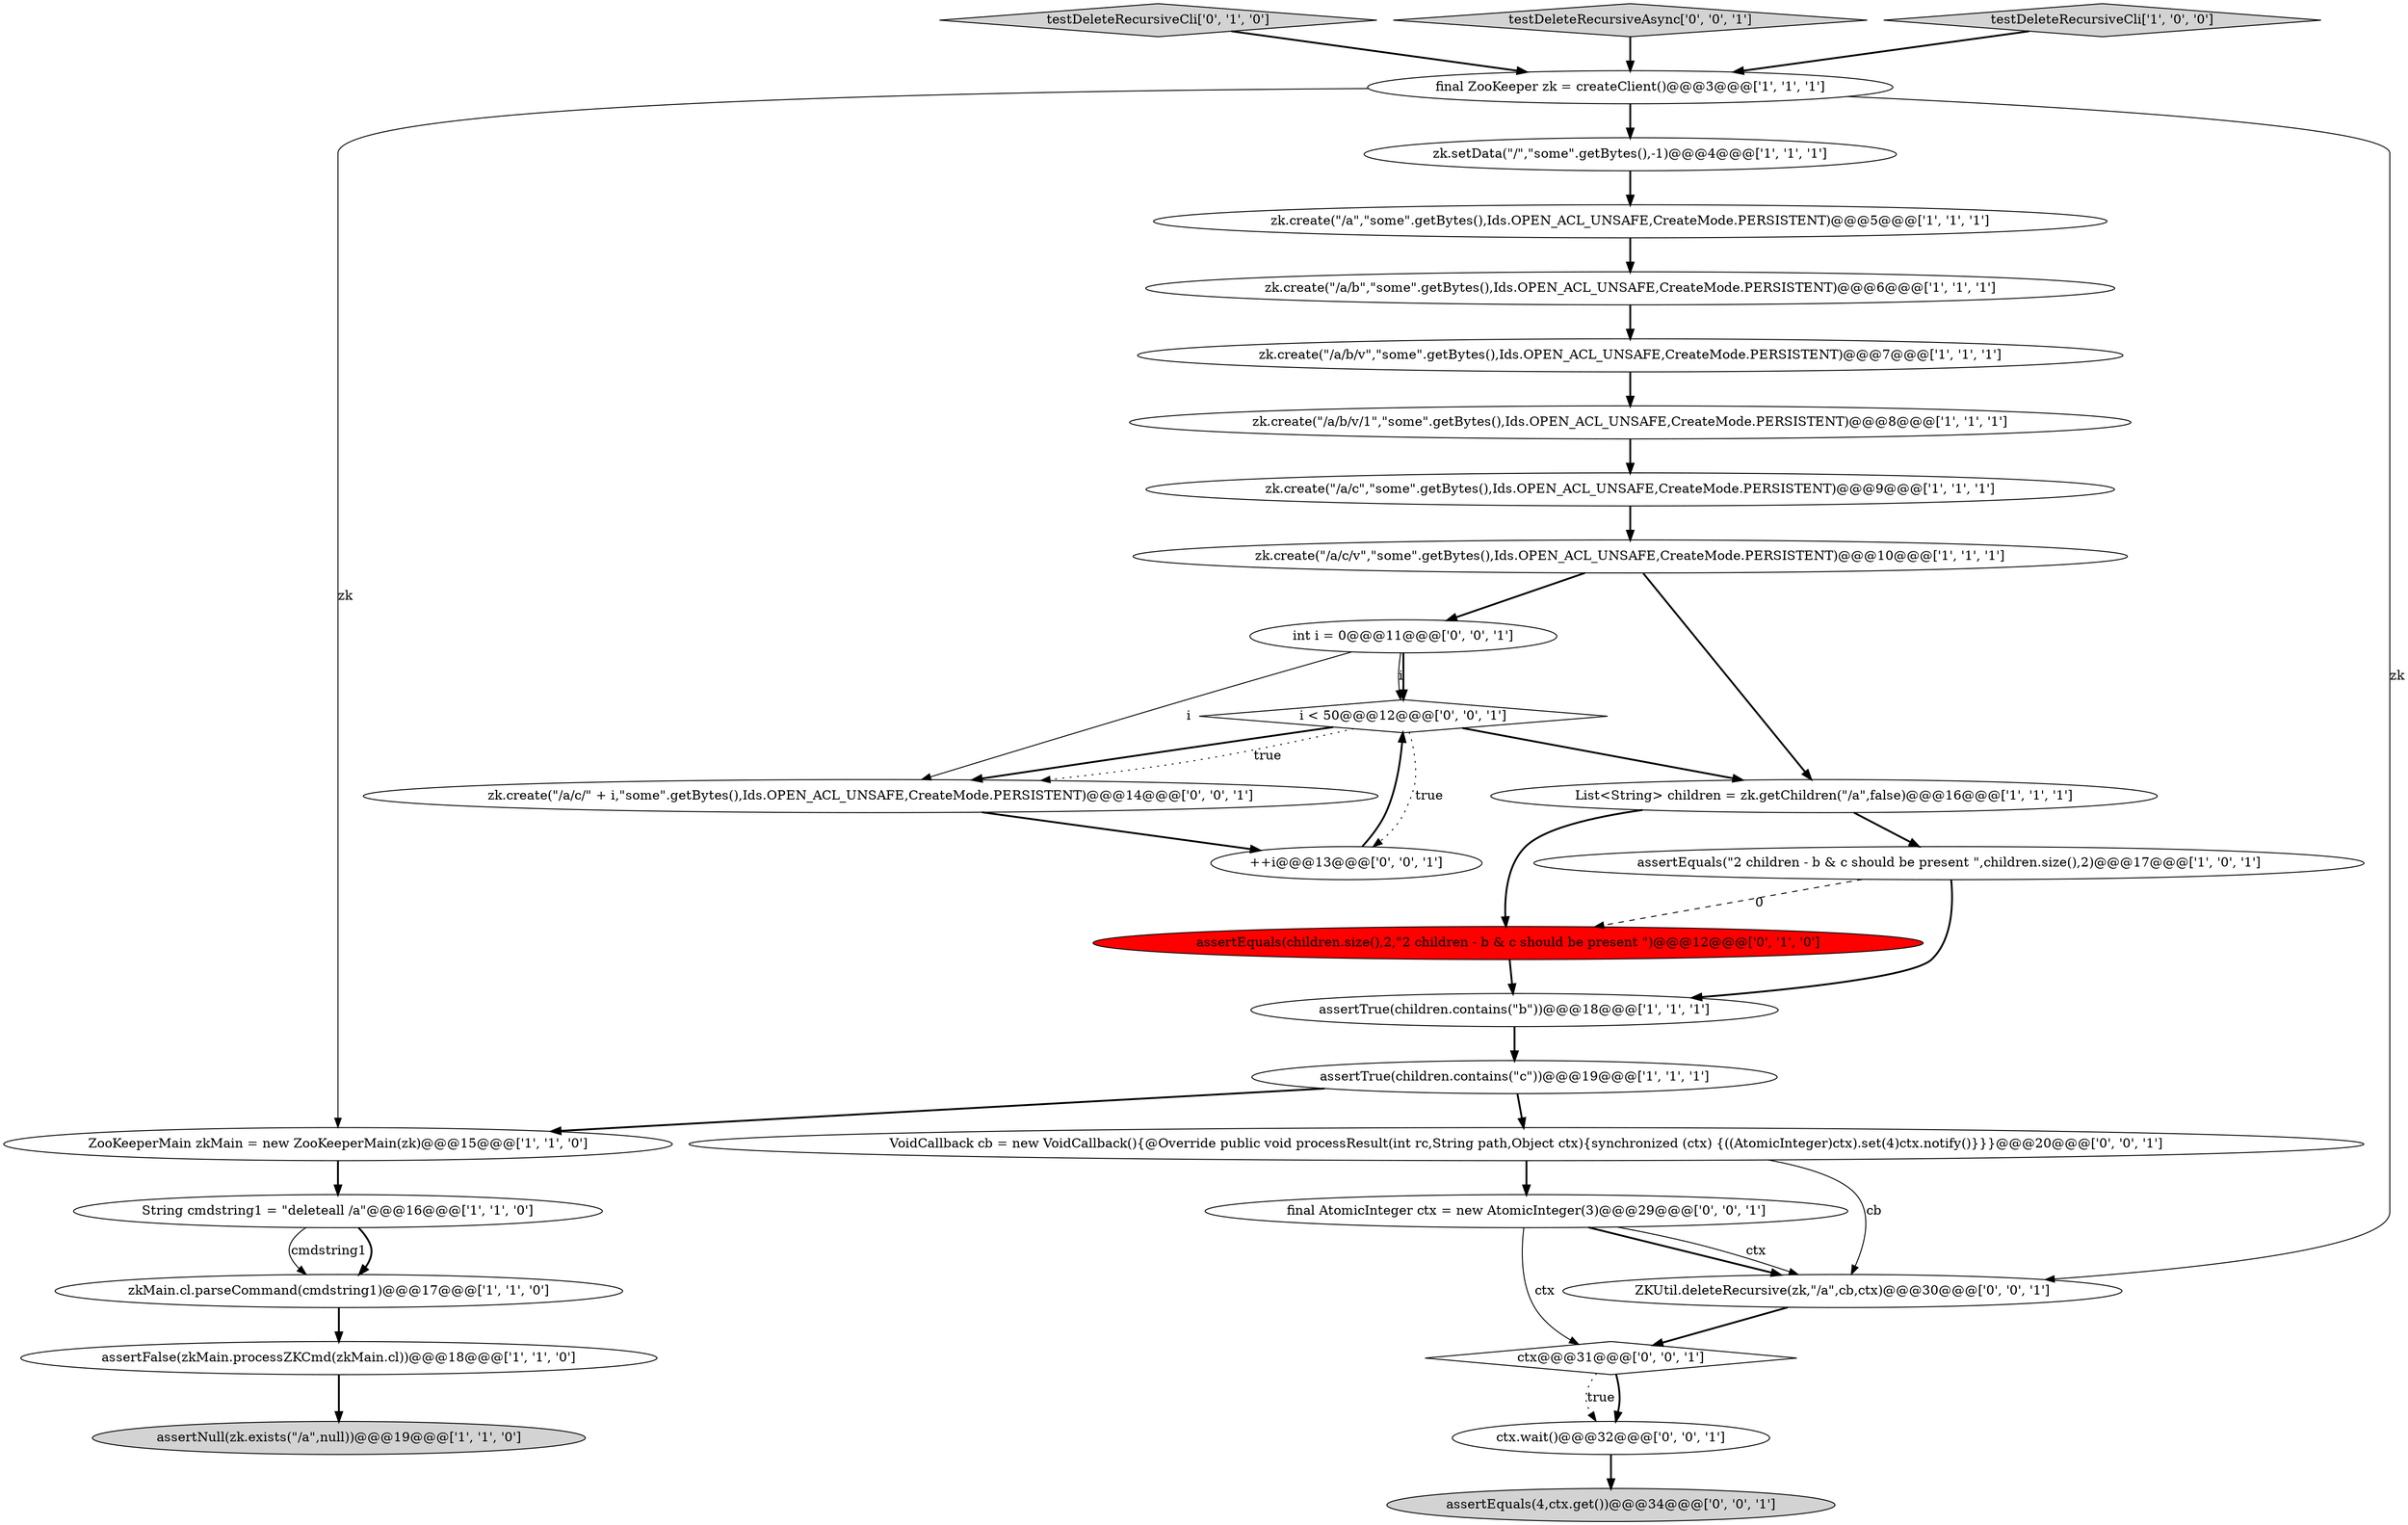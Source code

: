 digraph {
6 [style = filled, label = "assertFalse(zkMain.processZKCmd(zkMain.cl))@@@18@@@['1', '1', '0']", fillcolor = white, shape = ellipse image = "AAA0AAABBB1BBB"];
12 [style = filled, label = "zk.create(\"/a/b\",\"some\".getBytes(),Ids.OPEN_ACL_UNSAFE,CreateMode.PERSISTENT)@@@6@@@['1', '1', '1']", fillcolor = white, shape = ellipse image = "AAA0AAABBB1BBB"];
27 [style = filled, label = "i < 50@@@12@@@['0', '0', '1']", fillcolor = white, shape = diamond image = "AAA0AAABBB3BBB"];
29 [style = filled, label = "VoidCallback cb = new VoidCallback(){@Override public void processResult(int rc,String path,Object ctx){synchronized (ctx) {((AtomicInteger)ctx).set(4)ctx.notify()}}}@@@20@@@['0', '0', '1']", fillcolor = white, shape = ellipse image = "AAA0AAABBB3BBB"];
7 [style = filled, label = "final ZooKeeper zk = createClient()@@@3@@@['1', '1', '1']", fillcolor = white, shape = ellipse image = "AAA0AAABBB1BBB"];
9 [style = filled, label = "assertTrue(children.contains(\"c\"))@@@19@@@['1', '1', '1']", fillcolor = white, shape = ellipse image = "AAA0AAABBB1BBB"];
1 [style = filled, label = "zk.create(\"/a\",\"some\".getBytes(),Ids.OPEN_ACL_UNSAFE,CreateMode.PERSISTENT)@@@5@@@['1', '1', '1']", fillcolor = white, shape = ellipse image = "AAA0AAABBB1BBB"];
0 [style = filled, label = "ZooKeeperMain zkMain = new ZooKeeperMain(zk)@@@15@@@['1', '1', '0']", fillcolor = white, shape = ellipse image = "AAA0AAABBB1BBB"];
18 [style = filled, label = "testDeleteRecursiveCli['0', '1', '0']", fillcolor = lightgray, shape = diamond image = "AAA0AAABBB2BBB"];
20 [style = filled, label = "int i = 0@@@11@@@['0', '0', '1']", fillcolor = white, shape = ellipse image = "AAA0AAABBB3BBB"];
24 [style = filled, label = "testDeleteRecursiveAsync['0', '0', '1']", fillcolor = lightgray, shape = diamond image = "AAA0AAABBB3BBB"];
4 [style = filled, label = "zk.setData(\"/\",\"some\".getBytes(),-1)@@@4@@@['1', '1', '1']", fillcolor = white, shape = ellipse image = "AAA0AAABBB1BBB"];
26 [style = filled, label = "assertEquals(4,ctx.get())@@@34@@@['0', '0', '1']", fillcolor = lightgray, shape = ellipse image = "AAA0AAABBB3BBB"];
11 [style = filled, label = "zk.create(\"/a/c/v\",\"some\".getBytes(),Ids.OPEN_ACL_UNSAFE,CreateMode.PERSISTENT)@@@10@@@['1', '1', '1']", fillcolor = white, shape = ellipse image = "AAA0AAABBB1BBB"];
23 [style = filled, label = "ctx@@@31@@@['0', '0', '1']", fillcolor = white, shape = diamond image = "AAA0AAABBB3BBB"];
15 [style = filled, label = "assertEquals(\"2 children - b & c should be present \",children.size(),2)@@@17@@@['1', '0', '1']", fillcolor = white, shape = ellipse image = "AAA0AAABBB1BBB"];
22 [style = filled, label = "ZKUtil.deleteRecursive(zk,\"/a\",cb,ctx)@@@30@@@['0', '0', '1']", fillcolor = white, shape = ellipse image = "AAA0AAABBB3BBB"];
13 [style = filled, label = "zk.create(\"/a/b/v\",\"some\".getBytes(),Ids.OPEN_ACL_UNSAFE,CreateMode.PERSISTENT)@@@7@@@['1', '1', '1']", fillcolor = white, shape = ellipse image = "AAA0AAABBB1BBB"];
19 [style = filled, label = "assertEquals(children.size(),2,\"2 children - b & c should be present \")@@@12@@@['0', '1', '0']", fillcolor = red, shape = ellipse image = "AAA1AAABBB2BBB"];
25 [style = filled, label = "zk.create(\"/a/c/\" + i,\"some\".getBytes(),Ids.OPEN_ACL_UNSAFE,CreateMode.PERSISTENT)@@@14@@@['0', '0', '1']", fillcolor = white, shape = ellipse image = "AAA0AAABBB3BBB"];
21 [style = filled, label = "++i@@@13@@@['0', '0', '1']", fillcolor = white, shape = ellipse image = "AAA0AAABBB3BBB"];
28 [style = filled, label = "final AtomicInteger ctx = new AtomicInteger(3)@@@29@@@['0', '0', '1']", fillcolor = white, shape = ellipse image = "AAA0AAABBB3BBB"];
8 [style = filled, label = "List<String> children = zk.getChildren(\"/a\",false)@@@16@@@['1', '1', '1']", fillcolor = white, shape = ellipse image = "AAA0AAABBB1BBB"];
30 [style = filled, label = "ctx.wait()@@@32@@@['0', '0', '1']", fillcolor = white, shape = ellipse image = "AAA0AAABBB3BBB"];
16 [style = filled, label = "assertTrue(children.contains(\"b\"))@@@18@@@['1', '1', '1']", fillcolor = white, shape = ellipse image = "AAA0AAABBB1BBB"];
17 [style = filled, label = "zkMain.cl.parseCommand(cmdstring1)@@@17@@@['1', '1', '0']", fillcolor = white, shape = ellipse image = "AAA0AAABBB1BBB"];
3 [style = filled, label = "testDeleteRecursiveCli['1', '0', '0']", fillcolor = lightgray, shape = diamond image = "AAA0AAABBB1BBB"];
2 [style = filled, label = "zk.create(\"/a/c\",\"some\".getBytes(),Ids.OPEN_ACL_UNSAFE,CreateMode.PERSISTENT)@@@9@@@['1', '1', '1']", fillcolor = white, shape = ellipse image = "AAA0AAABBB1BBB"];
10 [style = filled, label = "zk.create(\"/a/b/v/1\",\"some\".getBytes(),Ids.OPEN_ACL_UNSAFE,CreateMode.PERSISTENT)@@@8@@@['1', '1', '1']", fillcolor = white, shape = ellipse image = "AAA0AAABBB1BBB"];
14 [style = filled, label = "assertNull(zk.exists(\"/a\",null))@@@19@@@['1', '1', '0']", fillcolor = lightgray, shape = ellipse image = "AAA0AAABBB1BBB"];
5 [style = filled, label = "String cmdstring1 = \"deleteall /a\"@@@16@@@['1', '1', '0']", fillcolor = white, shape = ellipse image = "AAA0AAABBB1BBB"];
13->10 [style = bold, label=""];
11->20 [style = bold, label=""];
8->15 [style = bold, label=""];
9->0 [style = bold, label=""];
23->30 [style = bold, label=""];
27->25 [style = dotted, label="true"];
29->22 [style = solid, label="cb"];
17->6 [style = bold, label=""];
21->27 [style = bold, label=""];
28->22 [style = bold, label=""];
8->19 [style = bold, label=""];
30->26 [style = bold, label=""];
23->30 [style = dotted, label="true"];
28->23 [style = solid, label="ctx"];
7->4 [style = bold, label=""];
27->21 [style = dotted, label="true"];
15->19 [style = dashed, label="0"];
15->16 [style = bold, label=""];
5->17 [style = bold, label=""];
22->23 [style = bold, label=""];
19->16 [style = bold, label=""];
20->27 [style = bold, label=""];
29->28 [style = bold, label=""];
6->14 [style = bold, label=""];
20->27 [style = solid, label="i"];
12->13 [style = bold, label=""];
3->7 [style = bold, label=""];
5->17 [style = solid, label="cmdstring1"];
1->12 [style = bold, label=""];
28->22 [style = solid, label="ctx"];
20->25 [style = solid, label="i"];
11->8 [style = bold, label=""];
10->2 [style = bold, label=""];
4->1 [style = bold, label=""];
7->0 [style = solid, label="zk"];
7->22 [style = solid, label="zk"];
18->7 [style = bold, label=""];
24->7 [style = bold, label=""];
9->29 [style = bold, label=""];
27->25 [style = bold, label=""];
2->11 [style = bold, label=""];
16->9 [style = bold, label=""];
27->8 [style = bold, label=""];
25->21 [style = bold, label=""];
0->5 [style = bold, label=""];
}
